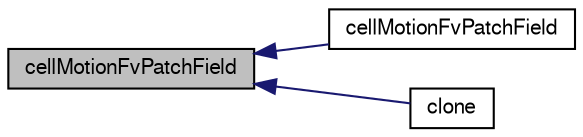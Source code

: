 digraph "cellMotionFvPatchField"
{
  bgcolor="transparent";
  edge [fontname="FreeSans",fontsize="10",labelfontname="FreeSans",labelfontsize="10"];
  node [fontname="FreeSans",fontsize="10",shape=record];
  rankdir="LR";
  Node1 [label="cellMotionFvPatchField",height=0.2,width=0.4,color="black", fillcolor="grey75", style="filled", fontcolor="black"];
  Node1 -> Node2 [dir="back",color="midnightblue",fontsize="10",style="solid",fontname="FreeSans"];
  Node2 [label="cellMotionFvPatchField",height=0.2,width=0.4,color="black",URL="$a23342.html#a97cb31c6eb0483b1737a3b90ef7b370b",tooltip="Construct by mapping given cellMotionFvPatchField. "];
  Node1 -> Node3 [dir="back",color="midnightblue",fontsize="10",style="solid",fontname="FreeSans"];
  Node3 [label="clone",height=0.2,width=0.4,color="black",URL="$a23342.html#a3b748d8418dd1e3ff70b8749bab69840",tooltip="Construct and return a clone. "];
}
